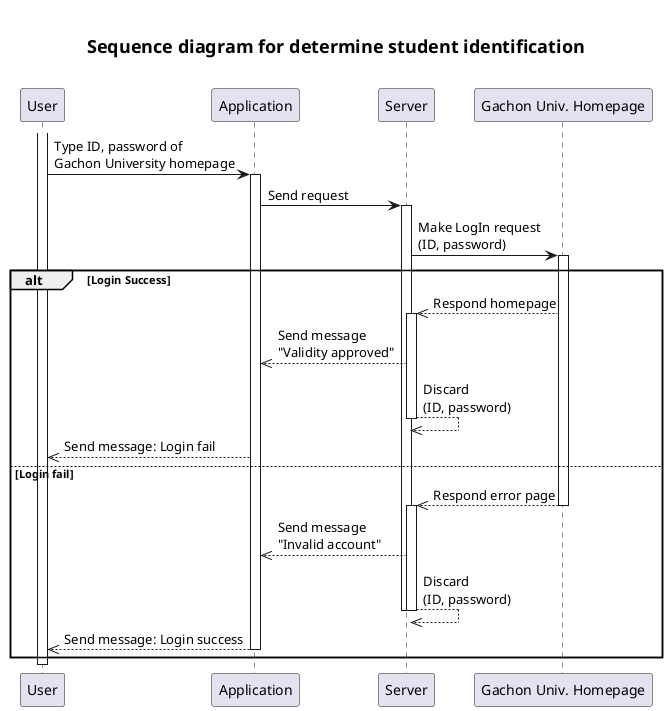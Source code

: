 @startuml seq

title

=Sequence diagram for determine student identification

end title



activate User
User -> Application: Type ID, password of\nGachon University homepage

activate Application
Application -> Server: Send request

activate Server
Server -> "Gachon Univ. Homepage": Make LogIn request\n(ID, password)

alt Login Success
    activate "Gachon Univ. Homepage"
    "Gachon Univ. Homepage" -->> Server: Respond homepage
    activate Server
    Server -->> Application: Send message\n"Validity approved"
    Server -->> Server: Discard\n(ID, password)
    deactivate Server
    Application -->> User: Send message: Login fail
    
else Login fail
    "Gachon Univ. Homepage" -->> Server: Respond error page
    deactivate "Gachon Univ. Homepage"
    activate Server
    Server -->> Application: Send message\n"Invalid account"
    Server -->> Server: Discard\n(ID, password)
    deactivate Server
    deactivate Server
    Application -->> User: Send message: Login success
    deactivate Application
end

deactivate User


@enduml